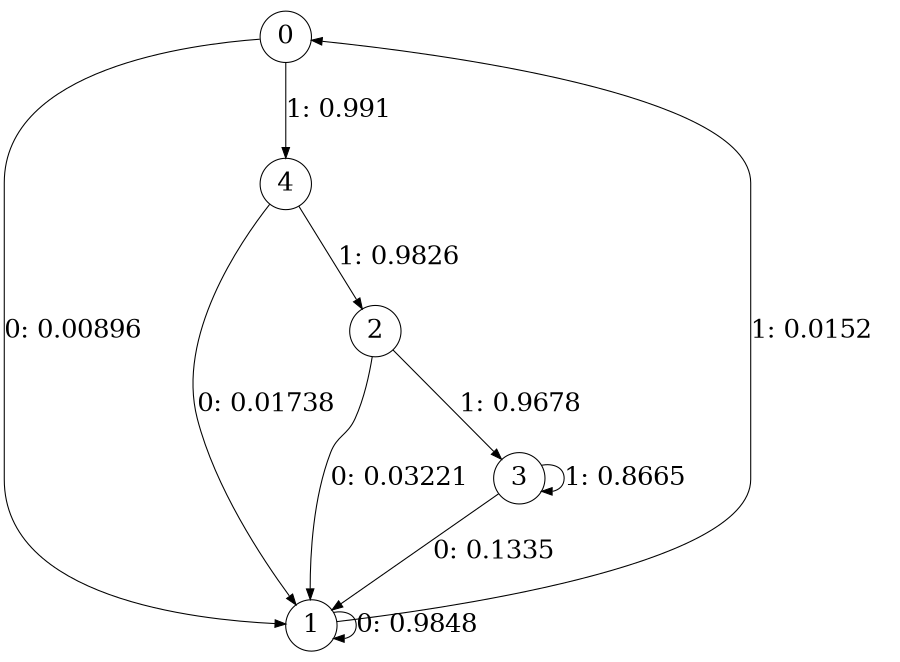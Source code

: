 digraph "ch4source_phase3_L4" {
size = "6,8.5";
ratio = "fill";
node [shape = circle];
node [fontsize = 24];
edge [fontsize = 24];
0 -> 1 [label = "0: 0.00896  "];
0 -> 4 [label = "1: 0.991    "];
1 -> 1 [label = "0: 0.9848   "];
1 -> 0 [label = "1: 0.0152   "];
2 -> 1 [label = "0: 0.03221  "];
2 -> 3 [label = "1: 0.9678   "];
3 -> 1 [label = "0: 0.1335   "];
3 -> 3 [label = "1: 0.8665   "];
4 -> 1 [label = "0: 0.01738  "];
4 -> 2 [label = "1: 0.9826   "];
}